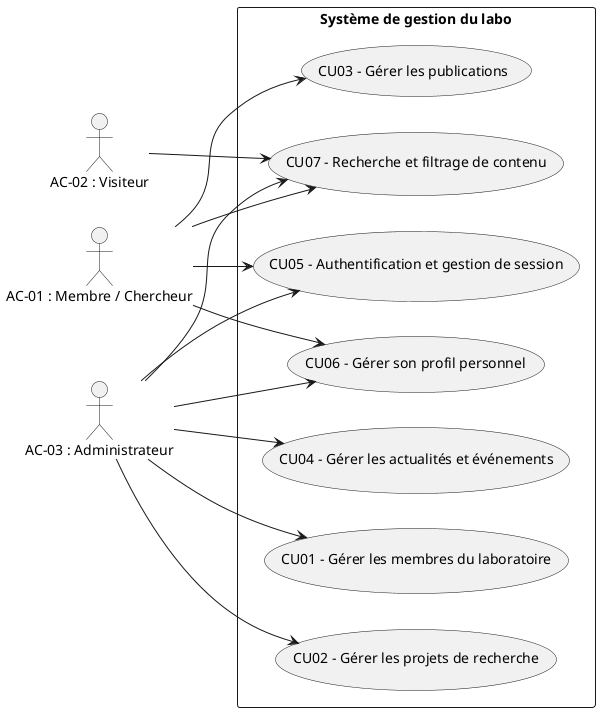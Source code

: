 @startuml
left to right direction
skinparam packageStyle rectangle

actor "AC-01 : Membre / Chercheur" as Membre
actor "AC-02 : Visiteur" as Visiteur
actor "AC-03 : Administrateur" as Admin

rectangle "Système de gestion du labo" {
  
  usecase "CU01 - Gérer les membres du laboratoire" as CU01
  usecase "CU02 - Gérer les projets de recherche" as CU02
  usecase "CU03 - Gérer les publications" as CU03
  usecase "CU04 - Gérer les actualités et événements" as CU04
  usecase "CU05 - Authentification et gestion de session" as CU05
  usecase "CU06 - Gérer son profil personnel" as CU06
  usecase "CU07 - Recherche et filtrage de contenu" as CU07
}

Admin --> CU01
Admin --> CU02
Membre --> CU03
Admin --> CU04
Membre --> CU05
Admin --> CU05
Membre --> CU06
Admin --> CU06
Membre --> CU07
Visiteur --> CU07
Admin --> CU07

@enduml
